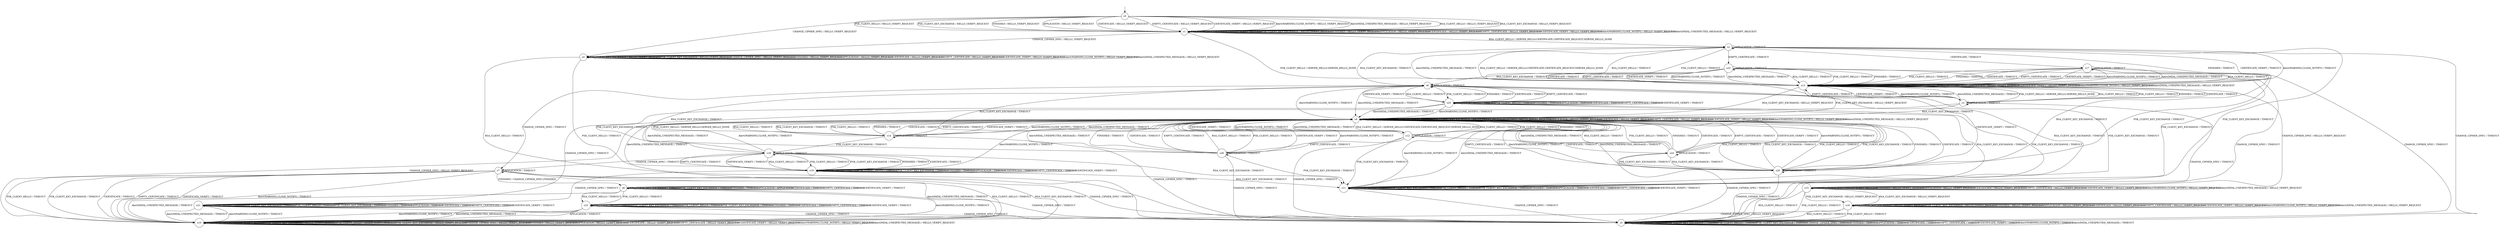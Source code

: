 digraph g {
__start0 [label="" shape="none"];

	s0 [shape="circle" label="s0"];
	s1 [shape="circle" label="s1"];
	s2 [shape="circle" label="s2"];
	s3 [shape="circle" label="s3"];
	s4 [shape="circle" label="s4"];
	s5 [shape="circle" label="s5"];
	s6 [shape="circle" label="s6"];
	s7 [shape="circle" label="s7"];
	s8 [shape="circle" label="s8"];
	s9 [shape="circle" label="s9"];
	s10 [shape="circle" label="s10"];
	s11 [shape="circle" label="s11"];
	s12 [shape="circle" label="s12"];
	s13 [shape="circle" label="s13"];
	s14 [shape="circle" label="s14"];
	s15 [shape="circle" label="s15"];
	s16 [shape="circle" label="s16"];
	s17 [shape="circle" label="s17"];
	s18 [shape="circle" label="s18"];
	s19 [shape="circle" label="s19"];
	s20 [shape="circle" label="s20"];
	s21 [shape="circle" label="s21"];
	s22 [shape="circle" label="s22"];
	s23 [shape="circle" label="s23"];
	s24 [shape="circle" label="s24"];
	s25 [shape="circle" label="s25"];
	s26 [shape="circle" label="s26"];
	s0 -> s1 [label="RSA_CLIENT_HELLO / HELLO_VERIFY_REQUEST"];
	s0 -> s1 [label="RSA_CLIENT_KEY_EXCHANGE / HELLO_VERIFY_REQUEST"];
	s0 -> s1 [label="PSK_CLIENT_HELLO / HELLO_VERIFY_REQUEST"];
	s0 -> s1 [label="PSK_CLIENT_KEY_EXCHANGE / HELLO_VERIFY_REQUEST"];
	s0 -> s4 [label="CHANGE_CIPHER_SPEC / HELLO_VERIFY_REQUEST"];
	s0 -> s1 [label="FINISHED / HELLO_VERIFY_REQUEST"];
	s0 -> s1 [label="APPLICATION / HELLO_VERIFY_REQUEST"];
	s0 -> s1 [label="CERTIFICATE / HELLO_VERIFY_REQUEST"];
	s0 -> s1 [label="EMPTY_CERTIFICATE / HELLO_VERIFY_REQUEST"];
	s0 -> s1 [label="CERTIFICATE_VERIFY / HELLO_VERIFY_REQUEST"];
	s0 -> s1 [label="Alert(WARNING,CLOSE_NOTIFY) / HELLO_VERIFY_REQUEST"];
	s0 -> s1 [label="Alert(FATAL,UNEXPECTED_MESSAGE) / HELLO_VERIFY_REQUEST"];
	s1 -> s2 [label="RSA_CLIENT_HELLO / SERVER_HELLO,CERTIFICATE,CERTIFICATE_REQUEST,SERVER_HELLO_DONE"];
	s1 -> s1 [label="RSA_CLIENT_KEY_EXCHANGE / HELLO_VERIFY_REQUEST"];
	s1 -> s3 [label="PSK_CLIENT_HELLO / SERVER_HELLO,SERVER_HELLO_DONE"];
	s1 -> s1 [label="PSK_CLIENT_KEY_EXCHANGE / HELLO_VERIFY_REQUEST"];
	s1 -> s4 [label="CHANGE_CIPHER_SPEC / HELLO_VERIFY_REQUEST"];
	s1 -> s1 [label="FINISHED / HELLO_VERIFY_REQUEST"];
	s1 -> s1 [label="APPLICATION / HELLO_VERIFY_REQUEST"];
	s1 -> s1 [label="CERTIFICATE / HELLO_VERIFY_REQUEST"];
	s1 -> s1 [label="EMPTY_CERTIFICATE / HELLO_VERIFY_REQUEST"];
	s1 -> s1 [label="CERTIFICATE_VERIFY / HELLO_VERIFY_REQUEST"];
	s1 -> s1 [label="Alert(WARNING,CLOSE_NOTIFY) / HELLO_VERIFY_REQUEST"];
	s1 -> s1 [label="Alert(FATAL,UNEXPECTED_MESSAGE) / HELLO_VERIFY_REQUEST"];
	s2 -> s13 [label="RSA_CLIENT_HELLO / TIMEOUT"];
	s2 -> s6 [label="RSA_CLIENT_KEY_EXCHANGE / TIMEOUT"];
	s2 -> s13 [label="PSK_CLIENT_HELLO / TIMEOUT"];
	s2 -> s11 [label="PSK_CLIENT_KEY_EXCHANGE / TIMEOUT"];
	s2 -> s5 [label="CHANGE_CIPHER_SPEC / TIMEOUT"];
	s2 -> s13 [label="FINISHED / TIMEOUT"];
	s2 -> s2 [label="APPLICATION / TIMEOUT"];
	s2 -> s17 [label="CERTIFICATE / TIMEOUT"];
	s2 -> s22 [label="EMPTY_CERTIFICATE / TIMEOUT"];
	s2 -> s13 [label="CERTIFICATE_VERIFY / TIMEOUT"];
	s2 -> s13 [label="Alert(WARNING,CLOSE_NOTIFY) / TIMEOUT"];
	s2 -> s13 [label="Alert(FATAL,UNEXPECTED_MESSAGE) / TIMEOUT"];
	s3 -> s13 [label="RSA_CLIENT_HELLO / TIMEOUT"];
	s3 -> s9 [label="RSA_CLIENT_KEY_EXCHANGE / TIMEOUT"];
	s3 -> s13 [label="PSK_CLIENT_HELLO / TIMEOUT"];
	s3 -> s18 [label="PSK_CLIENT_KEY_EXCHANGE / TIMEOUT"];
	s3 -> s5 [label="CHANGE_CIPHER_SPEC / TIMEOUT"];
	s3 -> s13 [label="FINISHED / TIMEOUT"];
	s3 -> s3 [label="APPLICATION / TIMEOUT"];
	s3 -> s13 [label="CERTIFICATE / TIMEOUT"];
	s3 -> s13 [label="EMPTY_CERTIFICATE / TIMEOUT"];
	s3 -> s13 [label="CERTIFICATE_VERIFY / TIMEOUT"];
	s3 -> s13 [label="Alert(WARNING,CLOSE_NOTIFY) / TIMEOUT"];
	s3 -> s13 [label="Alert(FATAL,UNEXPECTED_MESSAGE) / TIMEOUT"];
	s4 -> s5 [label="RSA_CLIENT_HELLO / TIMEOUT"];
	s4 -> s4 [label="RSA_CLIENT_KEY_EXCHANGE / HELLO_VERIFY_REQUEST"];
	s4 -> s5 [label="PSK_CLIENT_HELLO / TIMEOUT"];
	s4 -> s4 [label="PSK_CLIENT_KEY_EXCHANGE / HELLO_VERIFY_REQUEST"];
	s4 -> s4 [label="CHANGE_CIPHER_SPEC / HELLO_VERIFY_REQUEST"];
	s4 -> s4 [label="FINISHED / HELLO_VERIFY_REQUEST"];
	s4 -> s4 [label="APPLICATION / HELLO_VERIFY_REQUEST"];
	s4 -> s4 [label="CERTIFICATE / HELLO_VERIFY_REQUEST"];
	s4 -> s4 [label="EMPTY_CERTIFICATE / HELLO_VERIFY_REQUEST"];
	s4 -> s4 [label="CERTIFICATE_VERIFY / HELLO_VERIFY_REQUEST"];
	s4 -> s4 [label="Alert(WARNING,CLOSE_NOTIFY) / HELLO_VERIFY_REQUEST"];
	s4 -> s4 [label="Alert(FATAL,UNEXPECTED_MESSAGE) / HELLO_VERIFY_REQUEST"];
	s5 -> s5 [label="RSA_CLIENT_HELLO / TIMEOUT"];
	s5 -> s5 [label="RSA_CLIENT_KEY_EXCHANGE / TIMEOUT"];
	s5 -> s5 [label="PSK_CLIENT_HELLO / TIMEOUT"];
	s5 -> s5 [label="PSK_CLIENT_KEY_EXCHANGE / TIMEOUT"];
	s5 -> s5 [label="CHANGE_CIPHER_SPEC / TIMEOUT"];
	s5 -> s5 [label="FINISHED / TIMEOUT"];
	s5 -> s5 [label="APPLICATION / TIMEOUT"];
	s5 -> s5 [label="CERTIFICATE / TIMEOUT"];
	s5 -> s5 [label="EMPTY_CERTIFICATE / TIMEOUT"];
	s5 -> s5 [label="CERTIFICATE_VERIFY / TIMEOUT"];
	s5 -> s5 [label="Alert(WARNING,CLOSE_NOTIFY) / TIMEOUT"];
	s5 -> s5 [label="Alert(FATAL,UNEXPECTED_MESSAGE) / TIMEOUT"];
	s6 -> s25 [label="RSA_CLIENT_HELLO / TIMEOUT"];
	s6 -> s11 [label="RSA_CLIENT_KEY_EXCHANGE / TIMEOUT"];
	s6 -> s25 [label="PSK_CLIENT_HELLO / TIMEOUT"];
	s6 -> s11 [label="PSK_CLIENT_KEY_EXCHANGE / TIMEOUT"];
	s6 -> s7 [label="CHANGE_CIPHER_SPEC / TIMEOUT"];
	s6 -> s25 [label="FINISHED / TIMEOUT"];
	s6 -> s6 [label="APPLICATION / TIMEOUT"];
	s6 -> s25 [label="CERTIFICATE / TIMEOUT"];
	s6 -> s25 [label="EMPTY_CERTIFICATE / TIMEOUT"];
	s6 -> s25 [label="CERTIFICATE_VERIFY / TIMEOUT"];
	s6 -> s9 [label="Alert(WARNING,CLOSE_NOTIFY) / TIMEOUT"];
	s6 -> s9 [label="Alert(FATAL,UNEXPECTED_MESSAGE) / TIMEOUT"];
	s7 -> s10 [label="RSA_CLIENT_HELLO / TIMEOUT"];
	s7 -> s10 [label="RSA_CLIENT_KEY_EXCHANGE / TIMEOUT"];
	s7 -> s10 [label="PSK_CLIENT_HELLO / TIMEOUT"];
	s7 -> s10 [label="PSK_CLIENT_KEY_EXCHANGE / TIMEOUT"];
	s7 -> s5 [label="CHANGE_CIPHER_SPEC / TIMEOUT"];
	s7 -> s8 [label="FINISHED / CHANGE_CIPHER_SPEC,FINISHED"];
	s7 -> s7 [label="APPLICATION / TIMEOUT"];
	s7 -> s10 [label="CERTIFICATE / TIMEOUT"];
	s7 -> s10 [label="EMPTY_CERTIFICATE / TIMEOUT"];
	s7 -> s10 [label="CERTIFICATE_VERIFY / TIMEOUT"];
	s7 -> s10 [label="Alert(WARNING,CLOSE_NOTIFY) / TIMEOUT"];
	s7 -> s10 [label="Alert(FATAL,UNEXPECTED_MESSAGE) / TIMEOUT"];
	s8 -> s23 [label="RSA_CLIENT_HELLO / TIMEOUT"];
	s8 -> s8 [label="RSA_CLIENT_KEY_EXCHANGE / TIMEOUT"];
	s8 -> s23 [label="PSK_CLIENT_HELLO / TIMEOUT"];
	s8 -> s8 [label="PSK_CLIENT_KEY_EXCHANGE / TIMEOUT"];
	s8 -> s5 [label="CHANGE_CIPHER_SPEC / TIMEOUT"];
	s8 -> s8 [label="FINISHED / TIMEOUT"];
	s8 -> s8 [label="APPLICATION / APPLICATION"];
	s8 -> s8 [label="CERTIFICATE / TIMEOUT"];
	s8 -> s8 [label="EMPTY_CERTIFICATE / TIMEOUT"];
	s8 -> s8 [label="CERTIFICATE_VERIFY / TIMEOUT"];
	s8 -> s10 [label="Alert(WARNING,CLOSE_NOTIFY) / TIMEOUT"];
	s8 -> s10 [label="Alert(FATAL,UNEXPECTED_MESSAGE) / TIMEOUT"];
	s9 -> s12 [label="RSA_CLIENT_HELLO / SERVER_HELLO,CERTIFICATE,CERTIFICATE_REQUEST,SERVER_HELLO_DONE"];
	s9 -> s9 [label="RSA_CLIENT_KEY_EXCHANGE / HELLO_VERIFY_REQUEST"];
	s9 -> s14 [label="PSK_CLIENT_HELLO / SERVER_HELLO,SERVER_HELLO_DONE"];
	s9 -> s9 [label="PSK_CLIENT_KEY_EXCHANGE / HELLO_VERIFY_REQUEST"];
	s9 -> s10 [label="CHANGE_CIPHER_SPEC / HELLO_VERIFY_REQUEST"];
	s9 -> s9 [label="FINISHED / HELLO_VERIFY_REQUEST"];
	s9 -> s9 [label="APPLICATION / HELLO_VERIFY_REQUEST"];
	s9 -> s9 [label="CERTIFICATE / HELLO_VERIFY_REQUEST"];
	s9 -> s9 [label="EMPTY_CERTIFICATE / HELLO_VERIFY_REQUEST"];
	s9 -> s9 [label="CERTIFICATE_VERIFY / HELLO_VERIFY_REQUEST"];
	s9 -> s9 [label="Alert(WARNING,CLOSE_NOTIFY) / HELLO_VERIFY_REQUEST"];
	s9 -> s9 [label="Alert(FATAL,UNEXPECTED_MESSAGE) / HELLO_VERIFY_REQUEST"];
	s10 -> s10 [label="RSA_CLIENT_HELLO / HELLO_VERIFY_REQUEST"];
	s10 -> s10 [label="RSA_CLIENT_KEY_EXCHANGE / HELLO_VERIFY_REQUEST"];
	s10 -> s10 [label="PSK_CLIENT_HELLO / HELLO_VERIFY_REQUEST"];
	s10 -> s10 [label="PSK_CLIENT_KEY_EXCHANGE / HELLO_VERIFY_REQUEST"];
	s10 -> s10 [label="CHANGE_CIPHER_SPEC / HELLO_VERIFY_REQUEST"];
	s10 -> s10 [label="FINISHED / HELLO_VERIFY_REQUEST"];
	s10 -> s10 [label="APPLICATION / HELLO_VERIFY_REQUEST"];
	s10 -> s10 [label="CERTIFICATE / HELLO_VERIFY_REQUEST"];
	s10 -> s10 [label="EMPTY_CERTIFICATE / HELLO_VERIFY_REQUEST"];
	s10 -> s10 [label="CERTIFICATE_VERIFY / HELLO_VERIFY_REQUEST"];
	s10 -> s10 [label="Alert(WARNING,CLOSE_NOTIFY) / HELLO_VERIFY_REQUEST"];
	s10 -> s10 [label="Alert(FATAL,UNEXPECTED_MESSAGE) / HELLO_VERIFY_REQUEST"];
	s11 -> s11 [label="RSA_CLIENT_HELLO / TIMEOUT"];
	s11 -> s11 [label="RSA_CLIENT_KEY_EXCHANGE / TIMEOUT"];
	s11 -> s11 [label="PSK_CLIENT_HELLO / TIMEOUT"];
	s11 -> s11 [label="PSK_CLIENT_KEY_EXCHANGE / TIMEOUT"];
	s11 -> s5 [label="CHANGE_CIPHER_SPEC / TIMEOUT"];
	s11 -> s11 [label="FINISHED / TIMEOUT"];
	s11 -> s11 [label="APPLICATION / TIMEOUT"];
	s11 -> s11 [label="CERTIFICATE / TIMEOUT"];
	s11 -> s11 [label="EMPTY_CERTIFICATE / TIMEOUT"];
	s11 -> s11 [label="CERTIFICATE_VERIFY / TIMEOUT"];
	s11 -> s9 [label="Alert(WARNING,CLOSE_NOTIFY) / TIMEOUT"];
	s11 -> s9 [label="Alert(FATAL,UNEXPECTED_MESSAGE) / TIMEOUT"];
	s12 -> s9 [label="RSA_CLIENT_HELLO / TIMEOUT"];
	s12 -> s6 [label="RSA_CLIENT_KEY_EXCHANGE / TIMEOUT"];
	s12 -> s9 [label="PSK_CLIENT_HELLO / TIMEOUT"];
	s12 -> s11 [label="PSK_CLIENT_KEY_EXCHANGE / TIMEOUT"];
	s12 -> s5 [label="CHANGE_CIPHER_SPEC / TIMEOUT"];
	s12 -> s9 [label="FINISHED / TIMEOUT"];
	s12 -> s12 [label="APPLICATION / TIMEOUT"];
	s12 -> s24 [label="CERTIFICATE / TIMEOUT"];
	s12 -> s26 [label="EMPTY_CERTIFICATE / TIMEOUT"];
	s12 -> s9 [label="CERTIFICATE_VERIFY / TIMEOUT"];
	s12 -> s9 [label="Alert(WARNING,CLOSE_NOTIFY) / TIMEOUT"];
	s12 -> s9 [label="Alert(FATAL,UNEXPECTED_MESSAGE) / TIMEOUT"];
	s13 -> s2 [label="RSA_CLIENT_HELLO / SERVER_HELLO,CERTIFICATE,CERTIFICATE_REQUEST,SERVER_HELLO_DONE"];
	s13 -> s9 [label="RSA_CLIENT_KEY_EXCHANGE / HELLO_VERIFY_REQUEST"];
	s13 -> s3 [label="PSK_CLIENT_HELLO / SERVER_HELLO,SERVER_HELLO_DONE"];
	s13 -> s9 [label="PSK_CLIENT_KEY_EXCHANGE / HELLO_VERIFY_REQUEST"];
	s13 -> s15 [label="CHANGE_CIPHER_SPEC / HELLO_VERIFY_REQUEST"];
	s13 -> s13 [label="FINISHED / HELLO_VERIFY_REQUEST"];
	s13 -> s13 [label="APPLICATION / HELLO_VERIFY_REQUEST"];
	s13 -> s13 [label="CERTIFICATE / HELLO_VERIFY_REQUEST"];
	s13 -> s13 [label="EMPTY_CERTIFICATE / HELLO_VERIFY_REQUEST"];
	s13 -> s13 [label="CERTIFICATE_VERIFY / HELLO_VERIFY_REQUEST"];
	s13 -> s13 [label="Alert(WARNING,CLOSE_NOTIFY) / HELLO_VERIFY_REQUEST"];
	s13 -> s13 [label="Alert(FATAL,UNEXPECTED_MESSAGE) / HELLO_VERIFY_REQUEST"];
	s14 -> s9 [label="RSA_CLIENT_HELLO / TIMEOUT"];
	s14 -> s9 [label="RSA_CLIENT_KEY_EXCHANGE / TIMEOUT"];
	s14 -> s9 [label="PSK_CLIENT_HELLO / TIMEOUT"];
	s14 -> s18 [label="PSK_CLIENT_KEY_EXCHANGE / TIMEOUT"];
	s14 -> s5 [label="CHANGE_CIPHER_SPEC / TIMEOUT"];
	s14 -> s9 [label="FINISHED / TIMEOUT"];
	s14 -> s14 [label="APPLICATION / TIMEOUT"];
	s14 -> s9 [label="CERTIFICATE / TIMEOUT"];
	s14 -> s9 [label="EMPTY_CERTIFICATE / TIMEOUT"];
	s14 -> s9 [label="CERTIFICATE_VERIFY / TIMEOUT"];
	s14 -> s9 [label="Alert(WARNING,CLOSE_NOTIFY) / TIMEOUT"];
	s14 -> s9 [label="Alert(FATAL,UNEXPECTED_MESSAGE) / TIMEOUT"];
	s15 -> s5 [label="RSA_CLIENT_HELLO / TIMEOUT"];
	s15 -> s16 [label="RSA_CLIENT_KEY_EXCHANGE / HELLO_VERIFY_REQUEST"];
	s15 -> s5 [label="PSK_CLIENT_HELLO / TIMEOUT"];
	s15 -> s16 [label="PSK_CLIENT_KEY_EXCHANGE / HELLO_VERIFY_REQUEST"];
	s15 -> s15 [label="CHANGE_CIPHER_SPEC / HELLO_VERIFY_REQUEST"];
	s15 -> s15 [label="FINISHED / HELLO_VERIFY_REQUEST"];
	s15 -> s15 [label="APPLICATION / HELLO_VERIFY_REQUEST"];
	s15 -> s15 [label="CERTIFICATE / HELLO_VERIFY_REQUEST"];
	s15 -> s15 [label="EMPTY_CERTIFICATE / HELLO_VERIFY_REQUEST"];
	s15 -> s15 [label="CERTIFICATE_VERIFY / HELLO_VERIFY_REQUEST"];
	s15 -> s15 [label="Alert(WARNING,CLOSE_NOTIFY) / HELLO_VERIFY_REQUEST"];
	s15 -> s15 [label="Alert(FATAL,UNEXPECTED_MESSAGE) / HELLO_VERIFY_REQUEST"];
	s16 -> s5 [label="RSA_CLIENT_HELLO / TIMEOUT"];
	s16 -> s16 [label="RSA_CLIENT_KEY_EXCHANGE / HELLO_VERIFY_REQUEST"];
	s16 -> s5 [label="PSK_CLIENT_HELLO / TIMEOUT"];
	s16 -> s16 [label="PSK_CLIENT_KEY_EXCHANGE / HELLO_VERIFY_REQUEST"];
	s16 -> s10 [label="CHANGE_CIPHER_SPEC / HELLO_VERIFY_REQUEST"];
	s16 -> s16 [label="FINISHED / HELLO_VERIFY_REQUEST"];
	s16 -> s16 [label="APPLICATION / HELLO_VERIFY_REQUEST"];
	s16 -> s16 [label="CERTIFICATE / HELLO_VERIFY_REQUEST"];
	s16 -> s16 [label="EMPTY_CERTIFICATE / HELLO_VERIFY_REQUEST"];
	s16 -> s16 [label="CERTIFICATE_VERIFY / HELLO_VERIFY_REQUEST"];
	s16 -> s16 [label="Alert(WARNING,CLOSE_NOTIFY) / HELLO_VERIFY_REQUEST"];
	s16 -> s16 [label="Alert(FATAL,UNEXPECTED_MESSAGE) / HELLO_VERIFY_REQUEST"];
	s17 -> s13 [label="RSA_CLIENT_HELLO / TIMEOUT"];
	s17 -> s20 [label="RSA_CLIENT_KEY_EXCHANGE / TIMEOUT"];
	s17 -> s13 [label="PSK_CLIENT_HELLO / TIMEOUT"];
	s17 -> s20 [label="PSK_CLIENT_KEY_EXCHANGE / TIMEOUT"];
	s17 -> s5 [label="CHANGE_CIPHER_SPEC / TIMEOUT"];
	s17 -> s13 [label="FINISHED / TIMEOUT"];
	s17 -> s17 [label="APPLICATION / TIMEOUT"];
	s17 -> s13 [label="CERTIFICATE / TIMEOUT"];
	s17 -> s13 [label="EMPTY_CERTIFICATE / TIMEOUT"];
	s17 -> s13 [label="CERTIFICATE_VERIFY / TIMEOUT"];
	s17 -> s13 [label="Alert(WARNING,CLOSE_NOTIFY) / TIMEOUT"];
	s17 -> s13 [label="Alert(FATAL,UNEXPECTED_MESSAGE) / TIMEOUT"];
	s18 -> s19 [label="RSA_CLIENT_HELLO / TIMEOUT"];
	s18 -> s11 [label="RSA_CLIENT_KEY_EXCHANGE / TIMEOUT"];
	s18 -> s19 [label="PSK_CLIENT_HELLO / TIMEOUT"];
	s18 -> s19 [label="PSK_CLIENT_KEY_EXCHANGE / TIMEOUT"];
	s18 -> s7 [label="CHANGE_CIPHER_SPEC / TIMEOUT"];
	s18 -> s19 [label="FINISHED / TIMEOUT"];
	s18 -> s18 [label="APPLICATION / TIMEOUT"];
	s18 -> s19 [label="CERTIFICATE / TIMEOUT"];
	s18 -> s19 [label="EMPTY_CERTIFICATE / TIMEOUT"];
	s18 -> s19 [label="CERTIFICATE_VERIFY / TIMEOUT"];
	s18 -> s9 [label="Alert(WARNING,CLOSE_NOTIFY) / TIMEOUT"];
	s18 -> s9 [label="Alert(FATAL,UNEXPECTED_MESSAGE) / TIMEOUT"];
	s19 -> s19 [label="RSA_CLIENT_HELLO / TIMEOUT"];
	s19 -> s11 [label="RSA_CLIENT_KEY_EXCHANGE / TIMEOUT"];
	s19 -> s19 [label="PSK_CLIENT_HELLO / TIMEOUT"];
	s19 -> s19 [label="PSK_CLIENT_KEY_EXCHANGE / TIMEOUT"];
	s19 -> s21 [label="CHANGE_CIPHER_SPEC / TIMEOUT"];
	s19 -> s19 [label="FINISHED / TIMEOUT"];
	s19 -> s19 [label="APPLICATION / TIMEOUT"];
	s19 -> s19 [label="CERTIFICATE / TIMEOUT"];
	s19 -> s19 [label="EMPTY_CERTIFICATE / TIMEOUT"];
	s19 -> s19 [label="CERTIFICATE_VERIFY / TIMEOUT"];
	s19 -> s9 [label="Alert(WARNING,CLOSE_NOTIFY) / TIMEOUT"];
	s19 -> s9 [label="Alert(FATAL,UNEXPECTED_MESSAGE) / TIMEOUT"];
	s20 -> s9 [label="RSA_CLIENT_HELLO / TIMEOUT"];
	s20 -> s9 [label="RSA_CLIENT_KEY_EXCHANGE / TIMEOUT"];
	s20 -> s9 [label="PSK_CLIENT_HELLO / TIMEOUT"];
	s20 -> s9 [label="PSK_CLIENT_KEY_EXCHANGE / TIMEOUT"];
	s20 -> s5 [label="CHANGE_CIPHER_SPEC / TIMEOUT"];
	s20 -> s9 [label="FINISHED / TIMEOUT"];
	s20 -> s20 [label="APPLICATION / TIMEOUT"];
	s20 -> s9 [label="CERTIFICATE / TIMEOUT"];
	s20 -> s9 [label="EMPTY_CERTIFICATE / TIMEOUT"];
	s20 -> s6 [label="CERTIFICATE_VERIFY / TIMEOUT"];
	s20 -> s9 [label="Alert(WARNING,CLOSE_NOTIFY) / TIMEOUT"];
	s20 -> s9 [label="Alert(FATAL,UNEXPECTED_MESSAGE) / TIMEOUT"];
	s21 -> s21 [label="RSA_CLIENT_HELLO / TIMEOUT"];
	s21 -> s21 [label="RSA_CLIENT_KEY_EXCHANGE / TIMEOUT"];
	s21 -> s21 [label="PSK_CLIENT_HELLO / TIMEOUT"];
	s21 -> s21 [label="PSK_CLIENT_KEY_EXCHANGE / TIMEOUT"];
	s21 -> s5 [label="CHANGE_CIPHER_SPEC / TIMEOUT"];
	s21 -> s21 [label="FINISHED / TIMEOUT"];
	s21 -> s21 [label="APPLICATION / TIMEOUT"];
	s21 -> s21 [label="CERTIFICATE / TIMEOUT"];
	s21 -> s21 [label="EMPTY_CERTIFICATE / TIMEOUT"];
	s21 -> s21 [label="CERTIFICATE_VERIFY / TIMEOUT"];
	s21 -> s10 [label="Alert(WARNING,CLOSE_NOTIFY) / TIMEOUT"];
	s21 -> s10 [label="Alert(FATAL,UNEXPECTED_MESSAGE) / TIMEOUT"];
	s22 -> s13 [label="RSA_CLIENT_HELLO / TIMEOUT"];
	s22 -> s6 [label="RSA_CLIENT_KEY_EXCHANGE / TIMEOUT"];
	s22 -> s13 [label="PSK_CLIENT_HELLO / TIMEOUT"];
	s22 -> s11 [label="PSK_CLIENT_KEY_EXCHANGE / TIMEOUT"];
	s22 -> s5 [label="CHANGE_CIPHER_SPEC / TIMEOUT"];
	s22 -> s13 [label="FINISHED / TIMEOUT"];
	s22 -> s22 [label="APPLICATION / TIMEOUT"];
	s22 -> s13 [label="CERTIFICATE / TIMEOUT"];
	s22 -> s13 [label="EMPTY_CERTIFICATE / TIMEOUT"];
	s22 -> s13 [label="CERTIFICATE_VERIFY / TIMEOUT"];
	s22 -> s13 [label="Alert(WARNING,CLOSE_NOTIFY) / TIMEOUT"];
	s22 -> s13 [label="Alert(FATAL,UNEXPECTED_MESSAGE) / TIMEOUT"];
	s23 -> s23 [label="RSA_CLIENT_HELLO / TIMEOUT"];
	s23 -> s23 [label="RSA_CLIENT_KEY_EXCHANGE / TIMEOUT"];
	s23 -> s23 [label="PSK_CLIENT_HELLO / TIMEOUT"];
	s23 -> s23 [label="PSK_CLIENT_KEY_EXCHANGE / TIMEOUT"];
	s23 -> s5 [label="CHANGE_CIPHER_SPEC / TIMEOUT"];
	s23 -> s23 [label="FINISHED / TIMEOUT"];
	s23 -> s10 [label="APPLICATION / TIMEOUT"];
	s23 -> s23 [label="CERTIFICATE / TIMEOUT"];
	s23 -> s23 [label="EMPTY_CERTIFICATE / TIMEOUT"];
	s23 -> s23 [label="CERTIFICATE_VERIFY / TIMEOUT"];
	s23 -> s10 [label="Alert(WARNING,CLOSE_NOTIFY) / TIMEOUT"];
	s23 -> s10 [label="Alert(FATAL,UNEXPECTED_MESSAGE) / TIMEOUT"];
	s24 -> s9 [label="RSA_CLIENT_HELLO / TIMEOUT"];
	s24 -> s20 [label="RSA_CLIENT_KEY_EXCHANGE / TIMEOUT"];
	s24 -> s9 [label="PSK_CLIENT_HELLO / TIMEOUT"];
	s24 -> s20 [label="PSK_CLIENT_KEY_EXCHANGE / TIMEOUT"];
	s24 -> s5 [label="CHANGE_CIPHER_SPEC / TIMEOUT"];
	s24 -> s9 [label="FINISHED / TIMEOUT"];
	s24 -> s24 [label="APPLICATION / TIMEOUT"];
	s24 -> s9 [label="CERTIFICATE / TIMEOUT"];
	s24 -> s9 [label="EMPTY_CERTIFICATE / TIMEOUT"];
	s24 -> s9 [label="CERTIFICATE_VERIFY / TIMEOUT"];
	s24 -> s9 [label="Alert(WARNING,CLOSE_NOTIFY) / TIMEOUT"];
	s24 -> s9 [label="Alert(FATAL,UNEXPECTED_MESSAGE) / TIMEOUT"];
	s25 -> s25 [label="RSA_CLIENT_HELLO / TIMEOUT"];
	s25 -> s11 [label="RSA_CLIENT_KEY_EXCHANGE / TIMEOUT"];
	s25 -> s25 [label="PSK_CLIENT_HELLO / TIMEOUT"];
	s25 -> s11 [label="PSK_CLIENT_KEY_EXCHANGE / TIMEOUT"];
	s25 -> s21 [label="CHANGE_CIPHER_SPEC / TIMEOUT"];
	s25 -> s25 [label="FINISHED / TIMEOUT"];
	s25 -> s25 [label="APPLICATION / TIMEOUT"];
	s25 -> s25 [label="CERTIFICATE / TIMEOUT"];
	s25 -> s25 [label="EMPTY_CERTIFICATE / TIMEOUT"];
	s25 -> s25 [label="CERTIFICATE_VERIFY / TIMEOUT"];
	s25 -> s9 [label="Alert(WARNING,CLOSE_NOTIFY) / TIMEOUT"];
	s25 -> s9 [label="Alert(FATAL,UNEXPECTED_MESSAGE) / TIMEOUT"];
	s26 -> s9 [label="RSA_CLIENT_HELLO / TIMEOUT"];
	s26 -> s6 [label="RSA_CLIENT_KEY_EXCHANGE / TIMEOUT"];
	s26 -> s9 [label="PSK_CLIENT_HELLO / TIMEOUT"];
	s26 -> s11 [label="PSK_CLIENT_KEY_EXCHANGE / TIMEOUT"];
	s26 -> s5 [label="CHANGE_CIPHER_SPEC / TIMEOUT"];
	s26 -> s9 [label="FINISHED / TIMEOUT"];
	s26 -> s26 [label="APPLICATION / TIMEOUT"];
	s26 -> s9 [label="CERTIFICATE / TIMEOUT"];
	s26 -> s9 [label="EMPTY_CERTIFICATE / TIMEOUT"];
	s26 -> s9 [label="CERTIFICATE_VERIFY / TIMEOUT"];
	s26 -> s9 [label="Alert(WARNING,CLOSE_NOTIFY) / TIMEOUT"];
	s26 -> s9 [label="Alert(FATAL,UNEXPECTED_MESSAGE) / TIMEOUT"];

__start0 -> s0;
}
